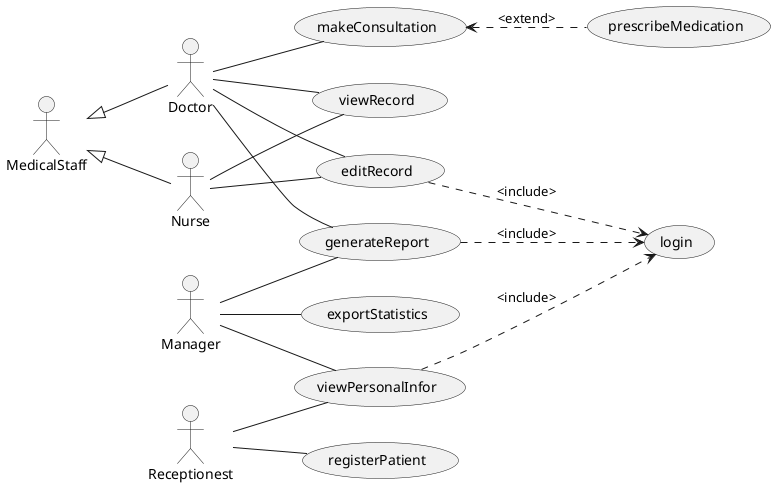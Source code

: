 @startuml
left to right direction
:Nurse: -- (viewRecord)
:Nurse: -- (editRecord)
:Doctor: -- (viewRecord)
:Doctor: -- (editRecord)
:Doctor: -- (makeConsultation)
:Doctor: -- (generateReport)
:Manager: -- (exportStatistics)
:Manager: -- (generateReport)
:Manager: -- (viewPersonalInfor)
:Receptionest: -- (registerPatient)
:Receptionest: -- (viewPersonalInfor)
(makeConsultation) <.. (prescribeMedication): <extend>
(editRecord) ..> (login): <include>
(generateReport) ..> (login): <include>
(viewPersonalInfor) ..> (login): <include>
:MedicalStaff: <|-- :Doctor:
:MedicalStaff: <|-- :Nurse:
@enduml